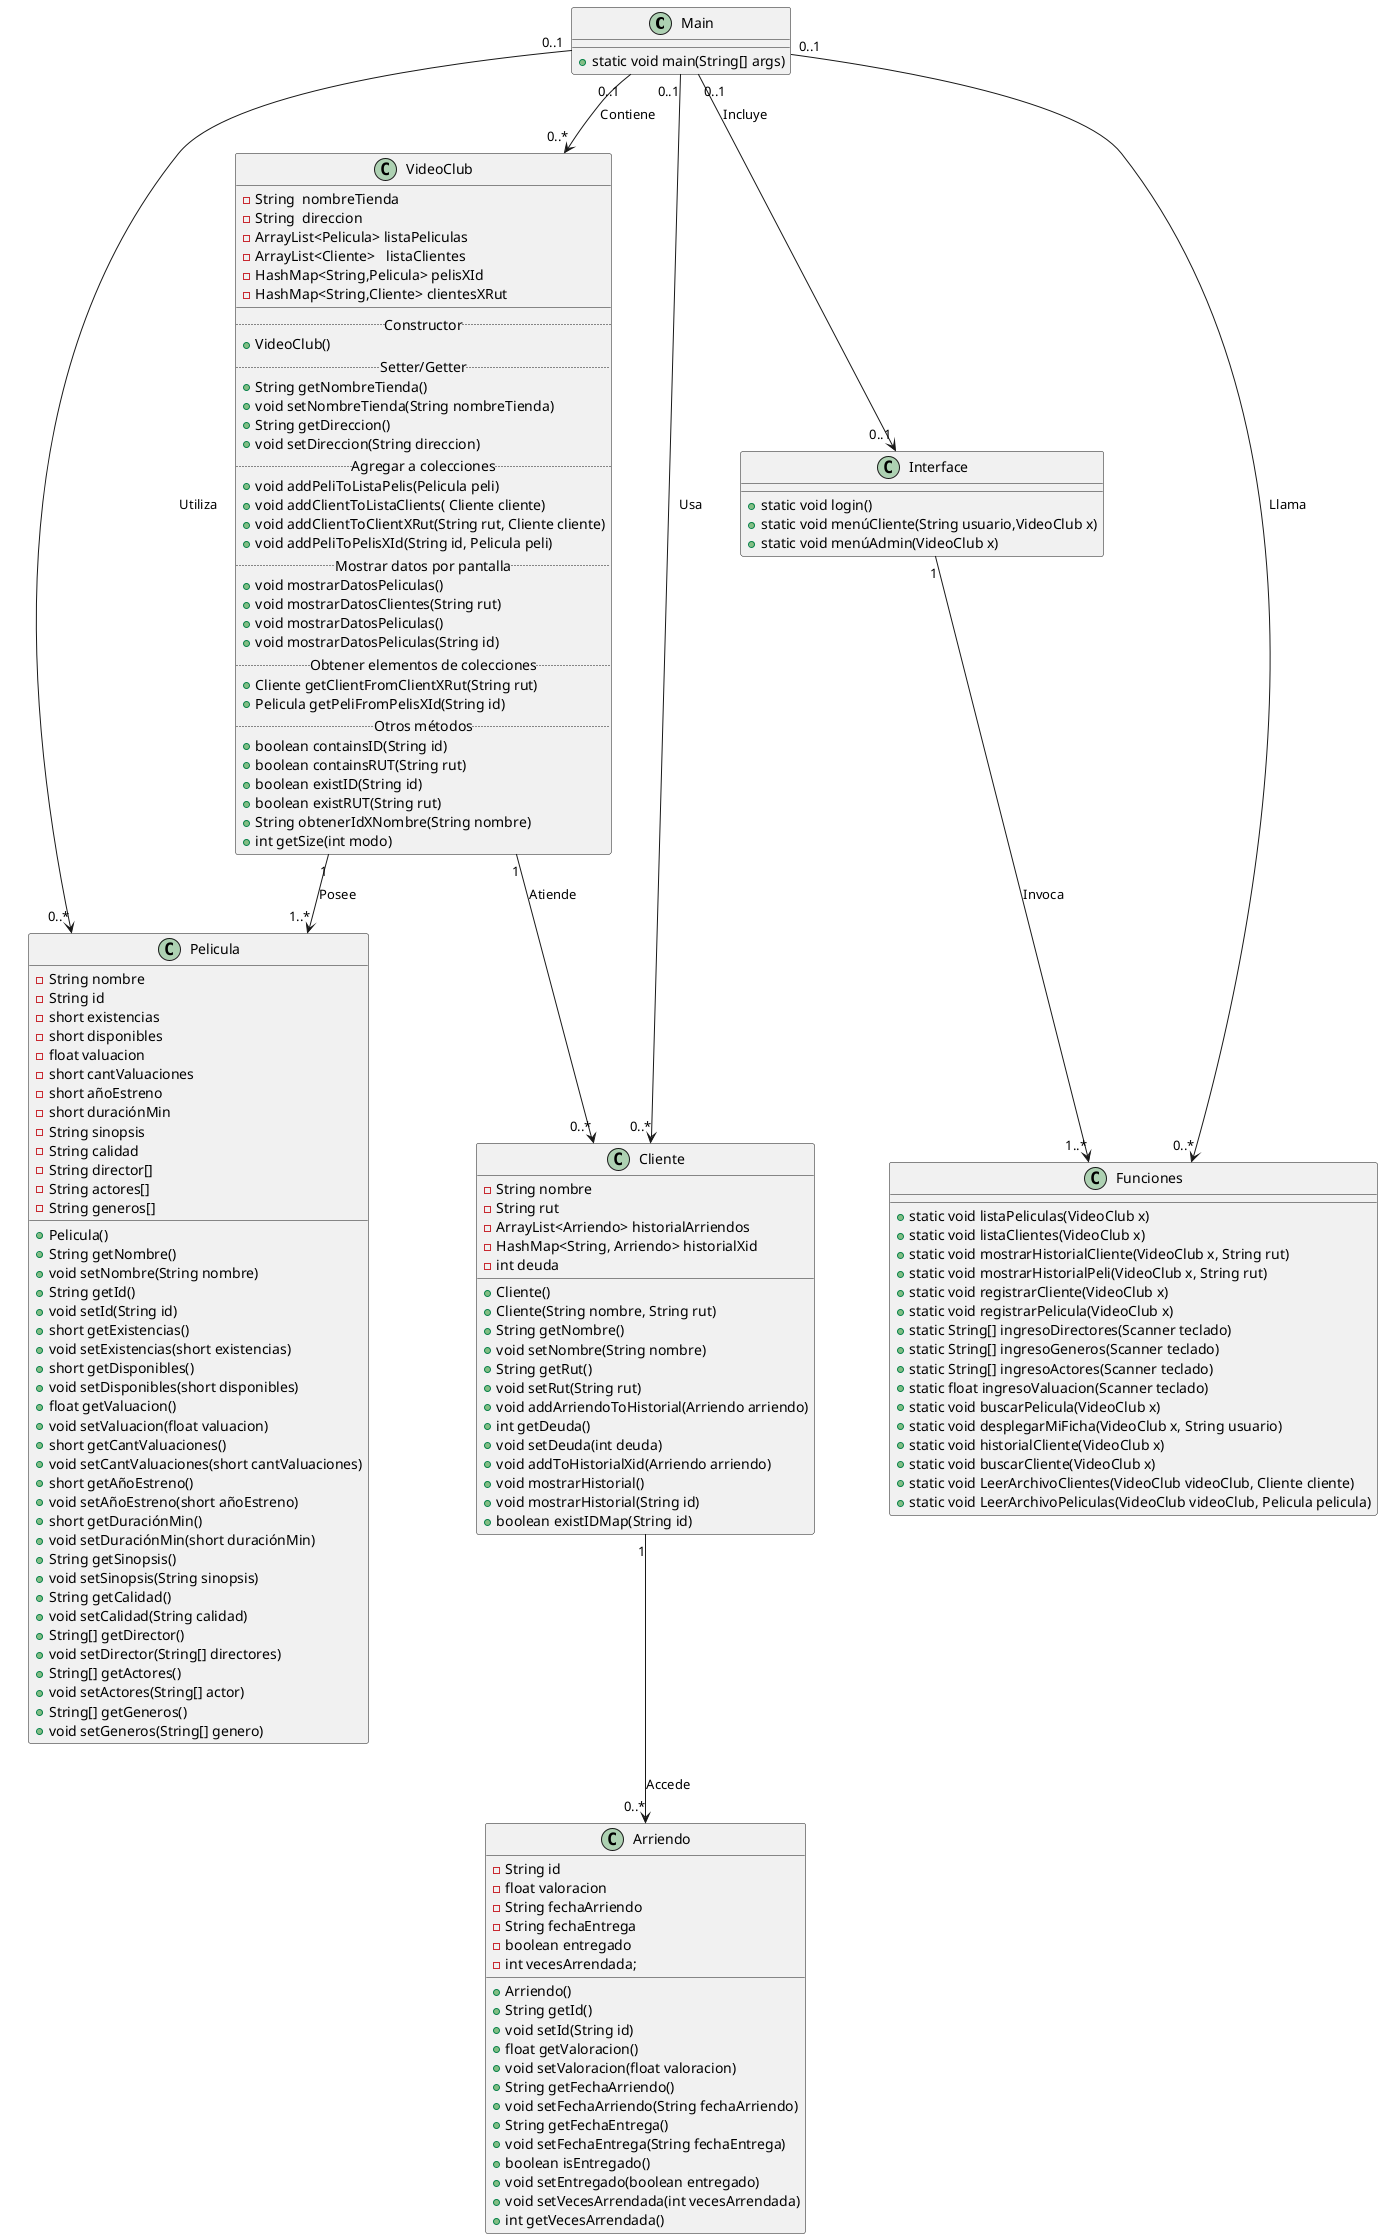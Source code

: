 @startuml
skinparam sequenceMessageAlign center
Main "0..1" --> "0..*" VideoClub : Contiene
Main "0..1" --> "0..*" Pelicula: Utiliza
Main "0..1" --> "0..*" Cliente: Usa
Main "0..1" --> "0..1" Interface: Incluye
Main "0..1" --> "0..*" Funciones: Llama

VideoClub "1" --> "0..*"  Cliente: Atiende
VideoClub "1" --> "1..*"  Pelicula:  Posee
Cliente "1" --> "0..*" Arriendo: Accede
Interface "1" --> "1..*" Funciones: Invoca

class VideoClub{
    -String  nombreTienda
    -String  direccion
    -ArrayList<Pelicula> listaPeliculas
    -ArrayList<Cliente>   listaClientes
    -HashMap<String,Pelicula> pelisXId
    -HashMap<String,Cliente> clientesXRut
    __
    .. Constructor ..
    +VideoClub()
    .. Setter/Getter..
    +String getNombreTienda()
    +void setNombreTienda(String nombreTienda)
    +String getDireccion()
    +void setDireccion(String direccion)
    .. Agregar a colecciones ..
    +void addPeliToListaPelis(Pelicula peli)
    +void addClientToListaClients( Cliente cliente)
    +void addClientToClientXRut(String rut, Cliente cliente)
    +void addPeliToPelisXId(String id, Pelicula peli)
    .. Mostrar datos por pantalla..
    +void mostrarDatosPeliculas()
    +void mostrarDatosClientes(String rut)
    +void mostrarDatosPeliculas()
    +void mostrarDatosPeliculas(String id)
    .. Obtener elementos de colecciones..
    +Cliente getClientFromClientXRut(String rut)
    +Pelicula getPeliFromPelisXId(String id)
    .. Otros métodos ..
    +boolean containsID(String id)
    +boolean containsRUT(String rut)
    +boolean existID(String id)
    +boolean existRUT(String rut)
    +String obtenerIdXNombre(String nombre)
    +int getSize(int modo)
}

class Cliente{
    -String nombre
    -String rut
    -ArrayList<Arriendo> historialArriendos
    -HashMap<String, Arriendo> historialXid
    -int deuda

    +Cliente()
    +Cliente(String nombre, String rut)
    +String getNombre()
    +void setNombre(String nombre)
    +String getRut()
    +void setRut(String rut)
    +void addArriendoToHistorial(Arriendo arriendo)
    +int getDeuda()
    +void setDeuda(int deuda)
    +void addToHistorialXid(Arriendo arriendo)
    +void mostrarHistorial()
    +void mostrarHistorial(String id)
    +boolean existIDMap(String id)
}

class Pelicula{
    -String nombre
    -String id
    -short existencias
    -short disponibles
    -float valuacion
    -short cantValuaciones
    -short añoEstreno
    -short duraciónMin
    -String sinopsis
    -String calidad
    -String director[]
    -String actores[]
    -String generos[]

    +Pelicula()
    +String getNombre()
    +void setNombre(String nombre)
    +String getId()
    +void setId(String id)
    +short getExistencias()
    +void setExistencias(short existencias)
    +short getDisponibles()
    +void setDisponibles(short disponibles)
    +float getValuacion()
    +void setValuacion(float valuacion)
    +short getCantValuaciones()
    +void setCantValuaciones(short cantValuaciones)
    +short getAñoEstreno()
    +void setAñoEstreno(short añoEstreno)
    +short getDuraciónMin()
    +void setDuraciónMin(short duraciónMin)
    +String getSinopsis()
    +void setSinopsis(String sinopsis)
    +String getCalidad()
    +void setCalidad(String calidad)
    +String[] getDirector()
    +void setDirector(String[] directores)
    +String[] getActores()
    +void setActores(String[] actor)
    +String[] getGeneros()
    +void setGeneros(String[] genero)
}

class Arriendo{
    -String id
    -float valoracion
    -String fechaArriendo
    -String fechaEntrega
    -boolean entregado
    - int vecesArrendada;

    +Arriendo()
    +String getId()
    +void setId(String id)
    +float getValoracion()
    +void setValoracion(float valoracion)
    +String getFechaArriendo()
    +void setFechaArriendo(String fechaArriendo)
    +String getFechaEntrega()
    +void setFechaEntrega(String fechaEntrega)
    +boolean isEntregado()
    +void setEntregado(boolean entregado)
    +void setVecesArrendada(int vecesArrendada)
    +int getVecesArrendada()
}

class Main{
    +static void main(String[] args)
}

class Interface{
    +static void login()
    +static void menúCliente(String usuario,VideoClub x)
    +static void menúAdmin(VideoClub x)
}

class Funciones{
    + static void listaPeliculas(VideoClub x)
    + static void listaClientes(VideoClub x)
    + static void mostrarHistorialCliente(VideoClub x, String rut)
    + static void mostrarHistorialPeli(VideoClub x, String rut)
    + static void registrarCliente(VideoClub x)
    + static void registrarPelicula(VideoClub x)
    + static String[] ingresoDirectores(Scanner teclado)
    + static String[] ingresoGeneros(Scanner teclado)
    + static String[] ingresoActores(Scanner teclado)
    + static float ingresoValuacion(Scanner teclado)
    + static void buscarPelicula(VideoClub x)
    + static void desplegarMiFicha(VideoClub x, String usuario)
    + static void historialCliente(VideoClub x)
    + static void buscarCliente(VideoClub x)
    + static void LeerArchivoClientes(VideoClub videoClub, Cliente cliente)
    + static void LeerArchivoPeliculas(VideoClub videoClub, Pelicula pelicula)
}
@enduml